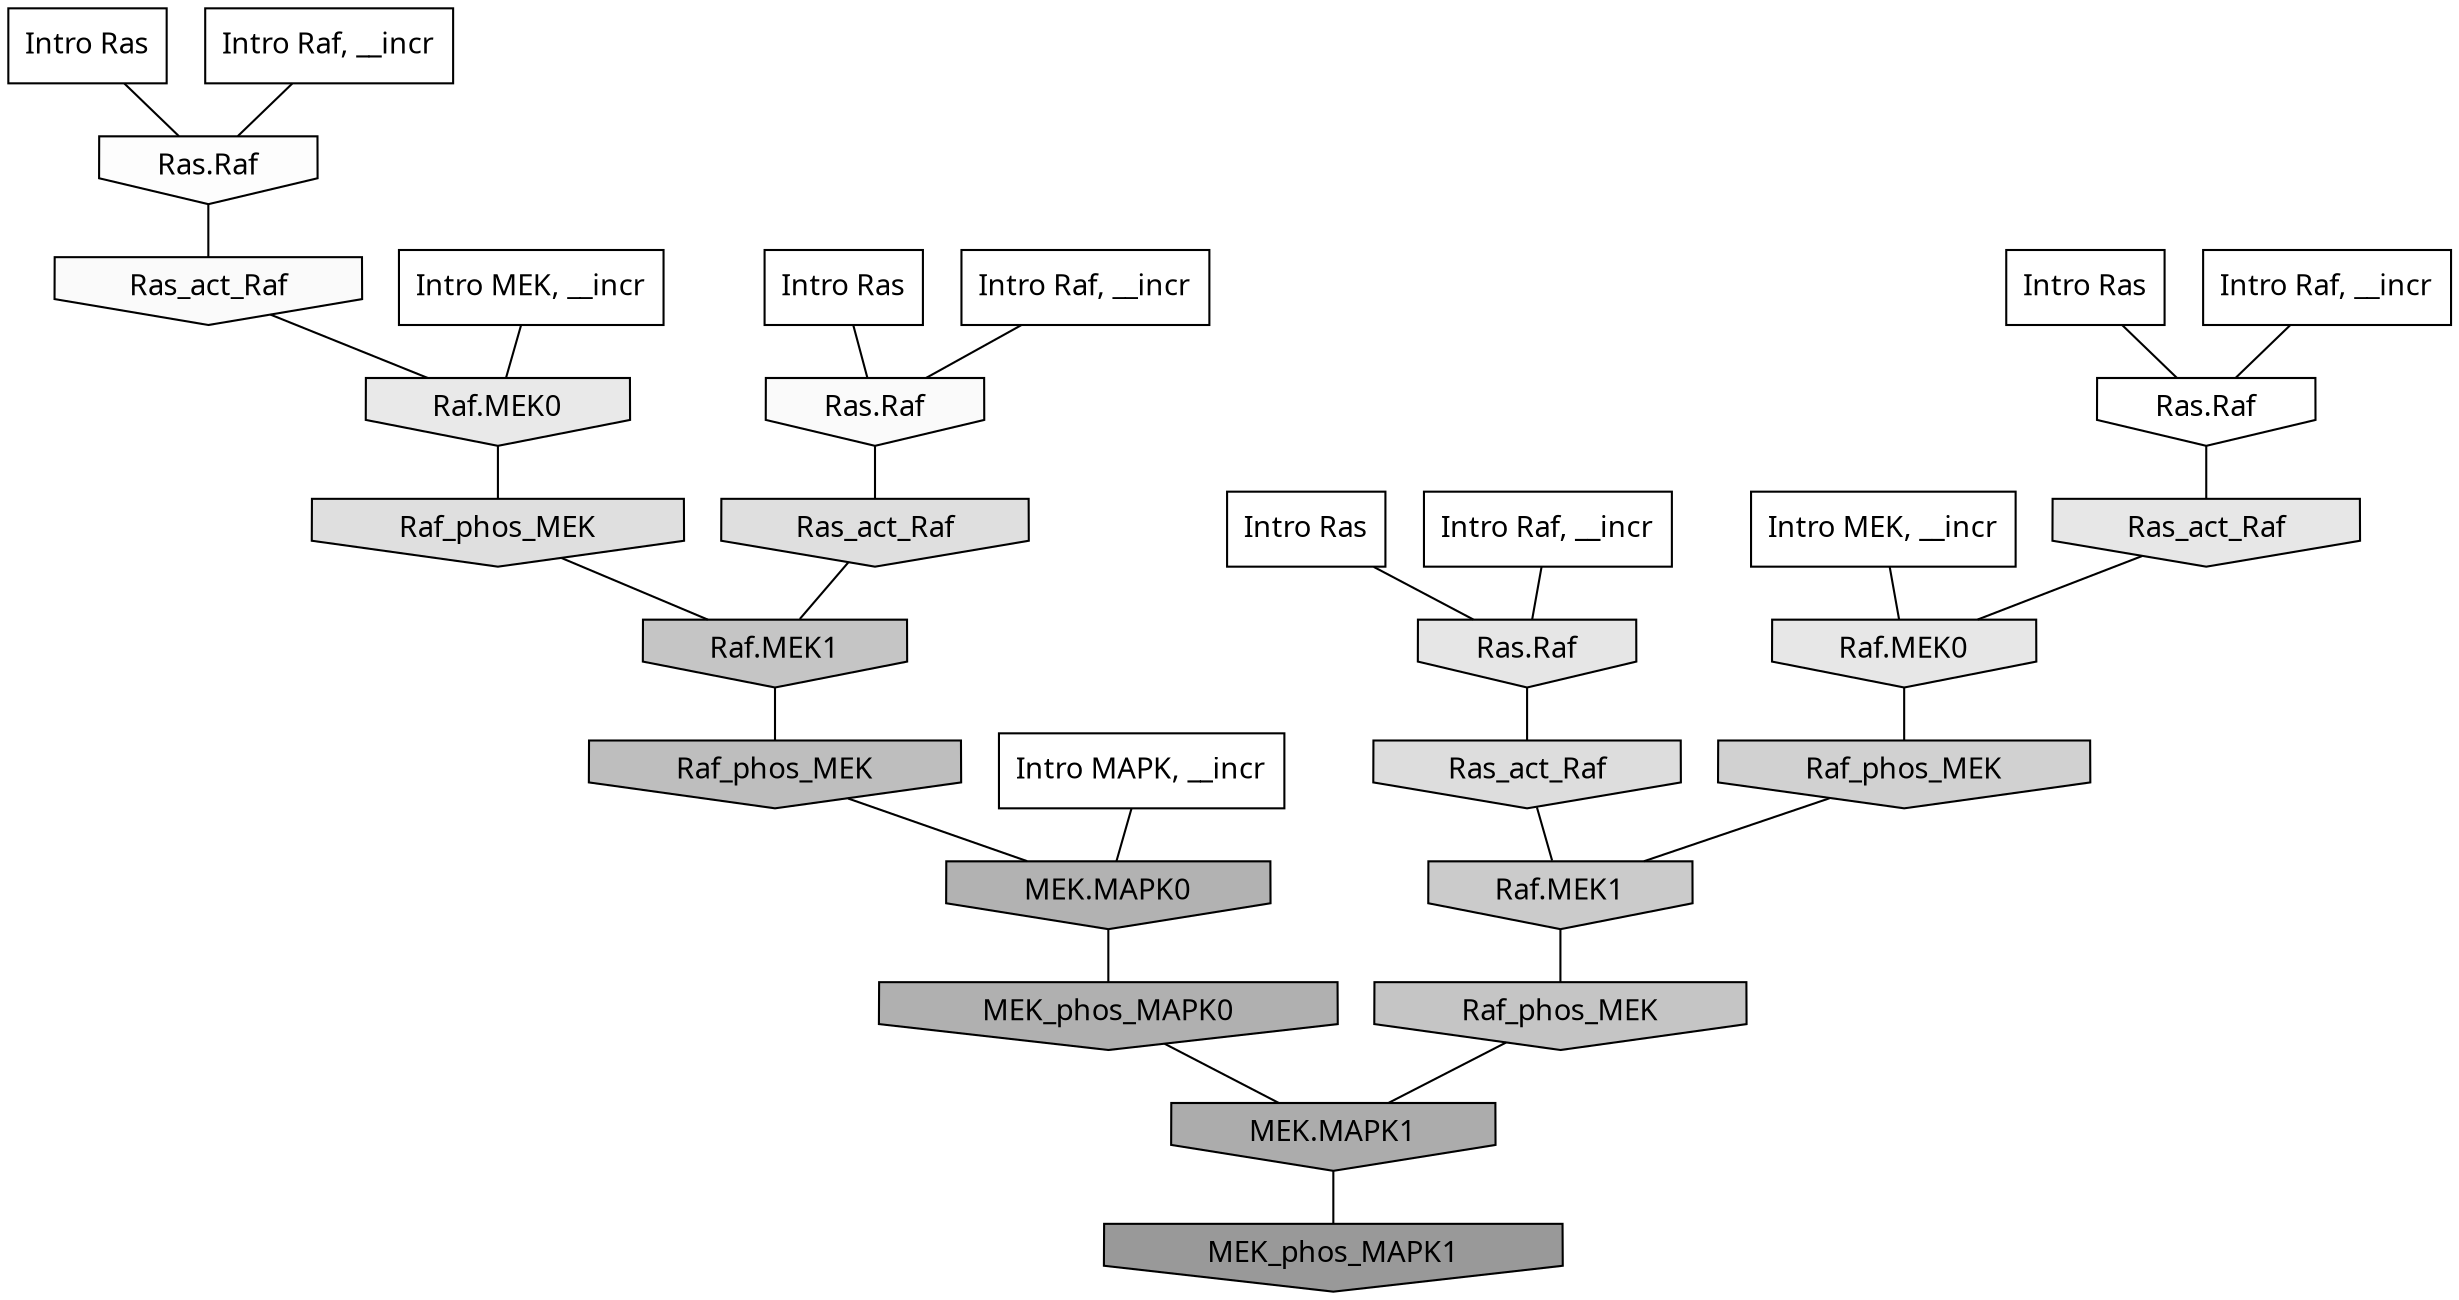 digraph G{
  rankdir="TB";
  ranksep=0.30;
  node [fontname="CMU Serif"];
  edge [fontname="CMU Serif"];
  
  9 [label="Intro Ras", shape=rectangle, style=filled, fillcolor="0.000 0.000 1.000"]
  
  24 [label="Intro Ras", shape=rectangle, style=filled, fillcolor="0.000 0.000 1.000"]
  
  49 [label="Intro Ras", shape=rectangle, style=filled, fillcolor="0.000 0.000 1.000"]
  
  57 [label="Intro Ras", shape=rectangle, style=filled, fillcolor="0.000 0.000 1.000"]
  
  684 [label="Intro Raf, __incr", shape=rectangle, style=filled, fillcolor="0.000 0.000 1.000"]
  
  933 [label="Intro Raf, __incr", shape=rectangle, style=filled, fillcolor="0.000 0.000 1.000"]
  
  1031 [label="Intro Raf, __incr", shape=rectangle, style=filled, fillcolor="0.000 0.000 1.000"]
  
  1078 [label="Intro Raf, __incr", shape=rectangle, style=filled, fillcolor="0.000 0.000 1.000"]
  
  1940 [label="Intro MEK, __incr", shape=rectangle, style=filled, fillcolor="0.000 0.000 1.000"]
  
  1973 [label="Intro MEK, __incr", shape=rectangle, style=filled, fillcolor="0.000 0.000 1.000"]
  
  2839 [label="Intro MAPK, __incr", shape=rectangle, style=filled, fillcolor="0.000 0.000 1.000"]
  
  3274 [label="Ras.Raf", shape=invhouse, style=filled, fillcolor="0.000 0.000 1.000"]
  
  3379 [label="Ras.Raf", shape=invhouse, style=filled, fillcolor="0.000 0.000 0.990"]
  
  3460 [label="Ras_act_Raf", shape=invhouse, style=filled, fillcolor="0.000 0.000 0.979"]
  
  3475 [label="Ras.Raf", shape=invhouse, style=filled, fillcolor="0.000 0.000 0.978"]
  
  4381 [label="Raf.MEK0", shape=invhouse, style=filled, fillcolor="0.000 0.000 0.912"]
  
  4498 [label="Ras_act_Raf", shape=invhouse, style=filled, fillcolor="0.000 0.000 0.906"]
  
  4500 [label="Raf.MEK0", shape=invhouse, style=filled, fillcolor="0.000 0.000 0.906"]
  
  4612 [label="Ras.Raf", shape=invhouse, style=filled, fillcolor="0.000 0.000 0.899"]
  
  5082 [label="Ras_act_Raf", shape=invhouse, style=filled, fillcolor="0.000 0.000 0.874"]
  
  5114 [label="Raf_phos_MEK", shape=invhouse, style=filled, fillcolor="0.000 0.000 0.873"]
  
  5218 [label="Ras_act_Raf", shape=invhouse, style=filled, fillcolor="0.000 0.000 0.867"]
  
  6312 [label="Raf_phos_MEK", shape=invhouse, style=filled, fillcolor="0.000 0.000 0.817"]
  
  7029 [label="Raf.MEK1", shape=invhouse, style=filled, fillcolor="0.000 0.000 0.793"]
  
  7796 [label="Raf_phos_MEK", shape=invhouse, style=filled, fillcolor="0.000 0.000 0.773"]
  
  7809 [label="Raf.MEK1", shape=invhouse, style=filled, fillcolor="0.000 0.000 0.772"]
  
  8863 [label="Raf_phos_MEK", shape=invhouse, style=filled, fillcolor="0.000 0.000 0.745"]
  
  11407 [label="MEK.MAPK0", shape=invhouse, style=filled, fillcolor="0.000 0.000 0.697"]
  
  11990 [label="MEK_phos_MAPK0", shape=invhouse, style=filled, fillcolor="0.000 0.000 0.688"]
  
  12992 [label="MEK.MAPK1", shape=invhouse, style=filled, fillcolor="0.000 0.000 0.674"]
  
  17423 [label="MEK_phos_MAPK1", shape=invhouse, style=filled, fillcolor="0.000 0.000 0.600"]
  
  
  12992 -> 17423 [dir=none, color="0.000 0.000 0.000"] 
  11990 -> 12992 [dir=none, color="0.000 0.000 0.000"] 
  11407 -> 11990 [dir=none, color="0.000 0.000 0.000"] 
  8863 -> 11407 [dir=none, color="0.000 0.000 0.000"] 
  7809 -> 8863 [dir=none, color="0.000 0.000 0.000"] 
  7796 -> 12992 [dir=none, color="0.000 0.000 0.000"] 
  7029 -> 7796 [dir=none, color="0.000 0.000 0.000"] 
  6312 -> 7029 [dir=none, color="0.000 0.000 0.000"] 
  5218 -> 7029 [dir=none, color="0.000 0.000 0.000"] 
  5114 -> 7809 [dir=none, color="0.000 0.000 0.000"] 
  5082 -> 7809 [dir=none, color="0.000 0.000 0.000"] 
  4612 -> 5218 [dir=none, color="0.000 0.000 0.000"] 
  4500 -> 6312 [dir=none, color="0.000 0.000 0.000"] 
  4498 -> 4500 [dir=none, color="0.000 0.000 0.000"] 
  4381 -> 5114 [dir=none, color="0.000 0.000 0.000"] 
  3475 -> 5082 [dir=none, color="0.000 0.000 0.000"] 
  3460 -> 4381 [dir=none, color="0.000 0.000 0.000"] 
  3379 -> 3460 [dir=none, color="0.000 0.000 0.000"] 
  3274 -> 4498 [dir=none, color="0.000 0.000 0.000"] 
  2839 -> 11407 [dir=none, color="0.000 0.000 0.000"] 
  1973 -> 4500 [dir=none, color="0.000 0.000 0.000"] 
  1940 -> 4381 [dir=none, color="0.000 0.000 0.000"] 
  1078 -> 3274 [dir=none, color="0.000 0.000 0.000"] 
  1031 -> 3379 [dir=none, color="0.000 0.000 0.000"] 
  933 -> 3475 [dir=none, color="0.000 0.000 0.000"] 
  684 -> 4612 [dir=none, color="0.000 0.000 0.000"] 
  57 -> 3274 [dir=none, color="0.000 0.000 0.000"] 
  49 -> 3475 [dir=none, color="0.000 0.000 0.000"] 
  24 -> 4612 [dir=none, color="0.000 0.000 0.000"] 
  9 -> 3379 [dir=none, color="0.000 0.000 0.000"] 
  
  }
